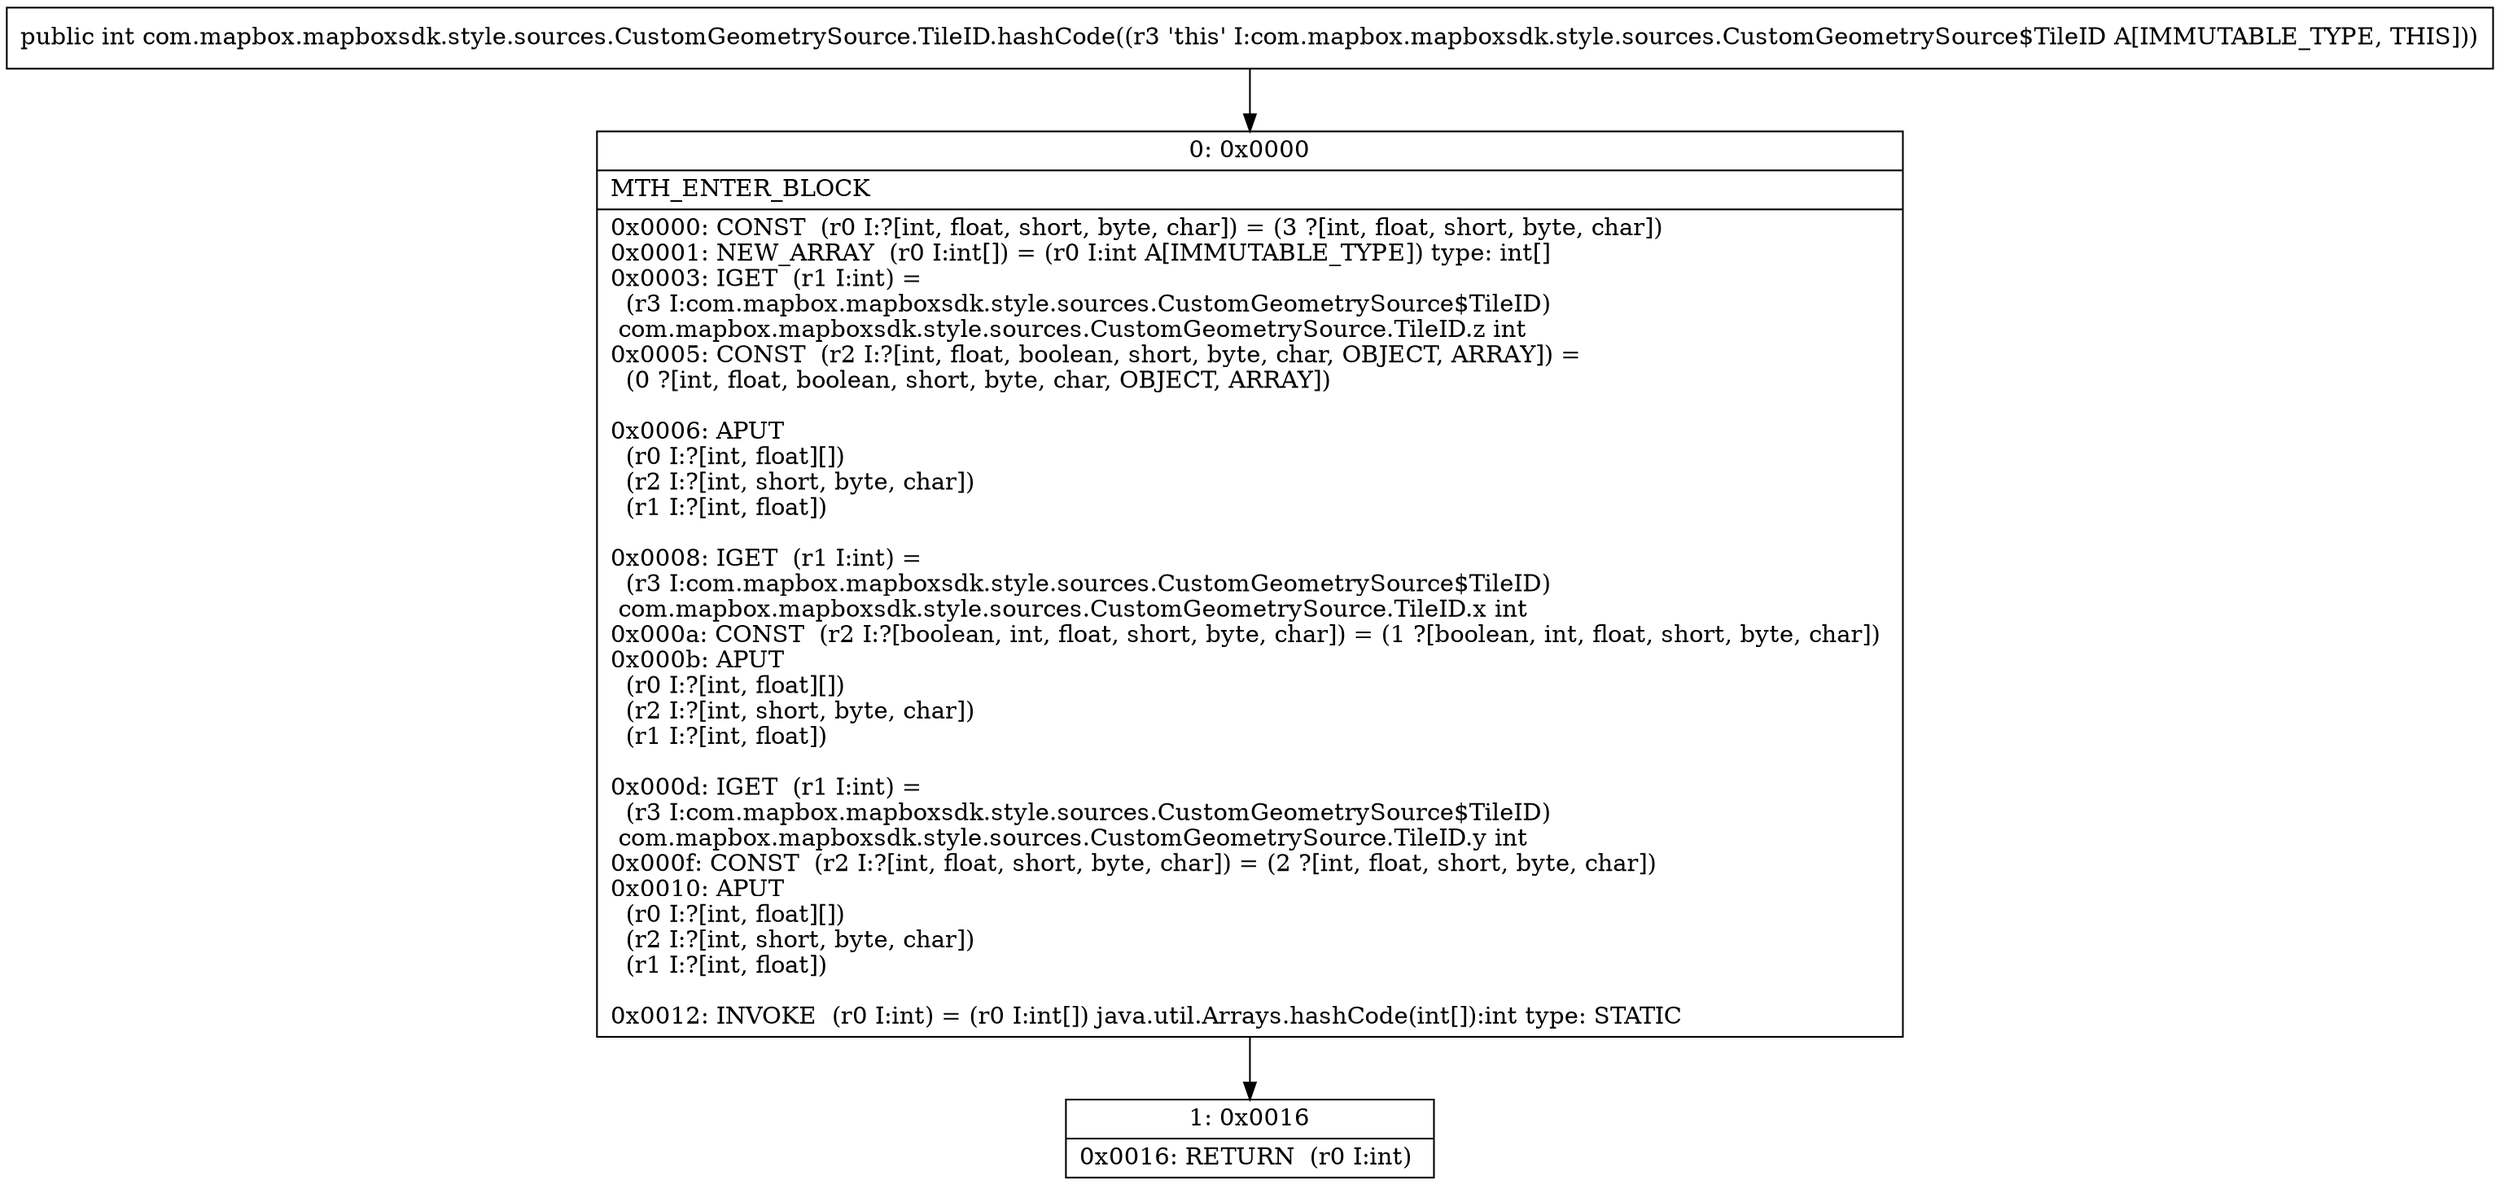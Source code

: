 digraph "CFG forcom.mapbox.mapboxsdk.style.sources.CustomGeometrySource.TileID.hashCode()I" {
Node_0 [shape=record,label="{0\:\ 0x0000|MTH_ENTER_BLOCK\l|0x0000: CONST  (r0 I:?[int, float, short, byte, char]) = (3 ?[int, float, short, byte, char]) \l0x0001: NEW_ARRAY  (r0 I:int[]) = (r0 I:int A[IMMUTABLE_TYPE]) type: int[] \l0x0003: IGET  (r1 I:int) = \l  (r3 I:com.mapbox.mapboxsdk.style.sources.CustomGeometrySource$TileID)\l com.mapbox.mapboxsdk.style.sources.CustomGeometrySource.TileID.z int \l0x0005: CONST  (r2 I:?[int, float, boolean, short, byte, char, OBJECT, ARRAY]) = \l  (0 ?[int, float, boolean, short, byte, char, OBJECT, ARRAY])\l \l0x0006: APUT  \l  (r0 I:?[int, float][])\l  (r2 I:?[int, short, byte, char])\l  (r1 I:?[int, float])\l \l0x0008: IGET  (r1 I:int) = \l  (r3 I:com.mapbox.mapboxsdk.style.sources.CustomGeometrySource$TileID)\l com.mapbox.mapboxsdk.style.sources.CustomGeometrySource.TileID.x int \l0x000a: CONST  (r2 I:?[boolean, int, float, short, byte, char]) = (1 ?[boolean, int, float, short, byte, char]) \l0x000b: APUT  \l  (r0 I:?[int, float][])\l  (r2 I:?[int, short, byte, char])\l  (r1 I:?[int, float])\l \l0x000d: IGET  (r1 I:int) = \l  (r3 I:com.mapbox.mapboxsdk.style.sources.CustomGeometrySource$TileID)\l com.mapbox.mapboxsdk.style.sources.CustomGeometrySource.TileID.y int \l0x000f: CONST  (r2 I:?[int, float, short, byte, char]) = (2 ?[int, float, short, byte, char]) \l0x0010: APUT  \l  (r0 I:?[int, float][])\l  (r2 I:?[int, short, byte, char])\l  (r1 I:?[int, float])\l \l0x0012: INVOKE  (r0 I:int) = (r0 I:int[]) java.util.Arrays.hashCode(int[]):int type: STATIC \l}"];
Node_1 [shape=record,label="{1\:\ 0x0016|0x0016: RETURN  (r0 I:int) \l}"];
MethodNode[shape=record,label="{public int com.mapbox.mapboxsdk.style.sources.CustomGeometrySource.TileID.hashCode((r3 'this' I:com.mapbox.mapboxsdk.style.sources.CustomGeometrySource$TileID A[IMMUTABLE_TYPE, THIS])) }"];
MethodNode -> Node_0;
Node_0 -> Node_1;
}

